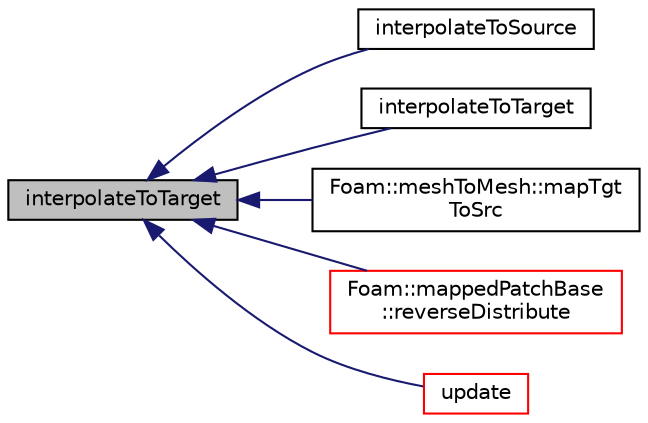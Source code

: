 digraph "interpolateToTarget"
{
  bgcolor="transparent";
  edge [fontname="Helvetica",fontsize="10",labelfontname="Helvetica",labelfontsize="10"];
  node [fontname="Helvetica",fontsize="10",shape=record];
  rankdir="LR";
  Node593 [label="interpolateToTarget",height=0.2,width=0.4,color="black", fillcolor="grey75", style="filled", fontcolor="black"];
  Node593 -> Node594 [dir="back",color="midnightblue",fontsize="10",style="solid",fontname="Helvetica"];
  Node594 [label="interpolateToSource",height=0.2,width=0.4,color="black",URL="$a25997.html#a533453618a01706193ceb48bd8bbef6d"];
  Node593 -> Node595 [dir="back",color="midnightblue",fontsize="10",style="solid",fontname="Helvetica"];
  Node595 [label="interpolateToTarget",height=0.2,width=0.4,color="black",URL="$a25997.html#a39823443fd2e778299f36191dff02d21"];
  Node593 -> Node596 [dir="back",color="midnightblue",fontsize="10",style="solid",fontname="Helvetica"];
  Node596 [label="Foam::meshToMesh::mapTgt\lToSrc",height=0.2,width=0.4,color="black",URL="$a30521.html#aebc2469161310e14f09d7c29a4dcbfa9"];
  Node593 -> Node597 [dir="back",color="midnightblue",fontsize="10",style="solid",fontname="Helvetica"];
  Node597 [label="Foam::mappedPatchBase\l::reverseDistribute",height=0.2,width=0.4,color="red",URL="$a26225.html#a13c4f025f05fb3315ab61558bbe82f07",tooltip="Wrapper around map/interpolate data distribution. "];
  Node593 -> Node610 [dir="back",color="midnightblue",fontsize="10",style="solid",fontname="Helvetica"];
  Node610 [label="update",height=0.2,width=0.4,color="red",URL="$a25997.html#a92b6850defc60d6e032247c9bfe8d9bf",tooltip="Update addressing and weights. "];
}
